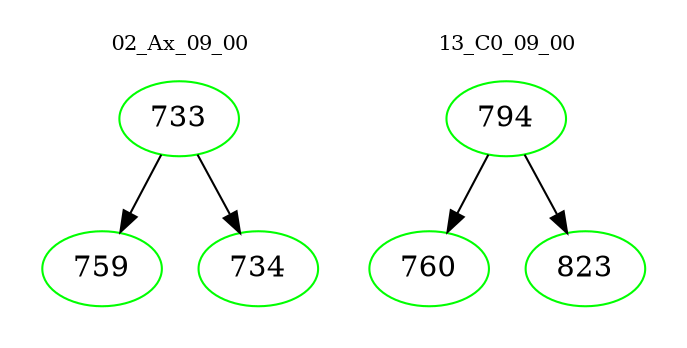 digraph{
subgraph cluster_0 {
color = white
label = "02_Ax_09_00";
fontsize=10;
T0_733 [label="733", color="green"]
T0_733 -> T0_759 [color="black"]
T0_759 [label="759", color="green"]
T0_733 -> T0_734 [color="black"]
T0_734 [label="734", color="green"]
}
subgraph cluster_1 {
color = white
label = "13_C0_09_00";
fontsize=10;
T1_794 [label="794", color="green"]
T1_794 -> T1_760 [color="black"]
T1_760 [label="760", color="green"]
T1_794 -> T1_823 [color="black"]
T1_823 [label="823", color="green"]
}
}

